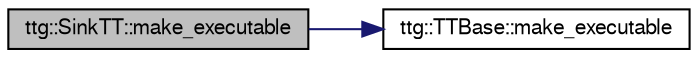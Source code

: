 digraph "ttg::SinkTT::make_executable"
{
 // LATEX_PDF_SIZE
  edge [fontname="FreeSans",fontsize="10",labelfontname="FreeSans",labelfontsize="10"];
  node [fontname="FreeSans",fontsize="10",shape=record];
  rankdir="LR";
  Node1 [label="ttg::SinkTT::make_executable",height=0.2,width=0.4,color="black", fillcolor="grey75", style="filled", fontcolor="black",tooltip=" "];
  Node1 -> Node2 [color="midnightblue",fontsize="10",style="solid",fontname="FreeSans"];
  Node2 [label="ttg::TTBase::make_executable",height=0.2,width=0.4,color="black", fillcolor="white", style="filled",URL="$classttg_1_1_t_t_base.html#a641cdd1921f091d43a4deff8b8962e63",tooltip=" "];
}
